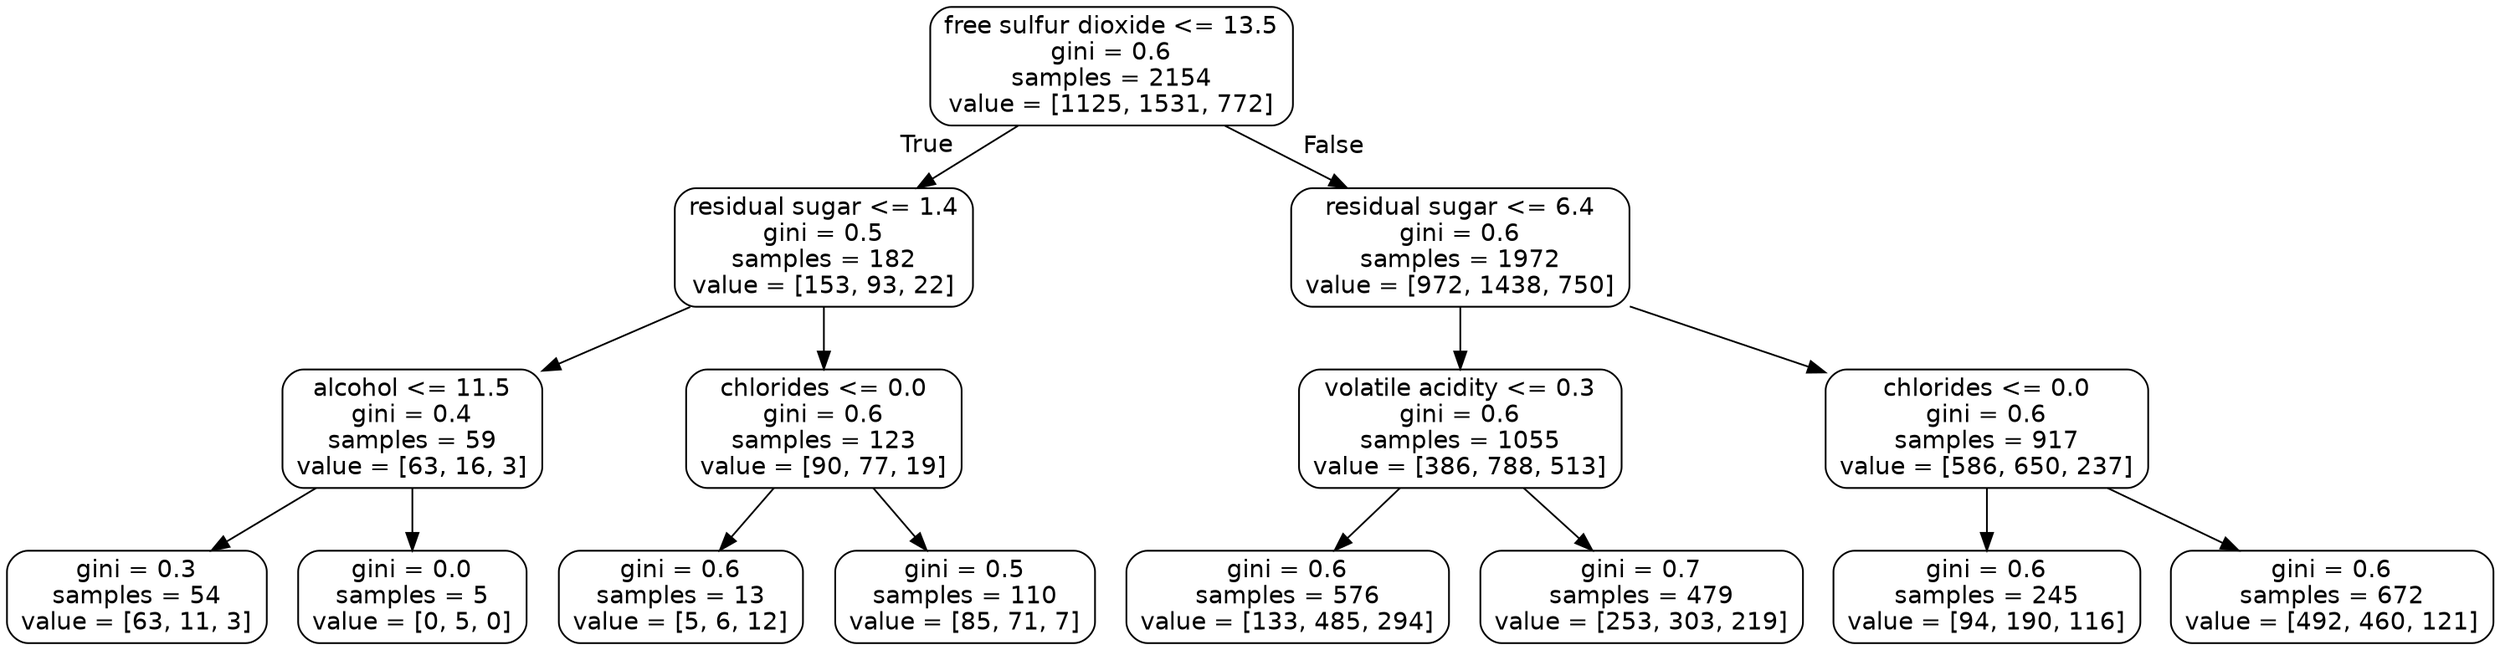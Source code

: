 digraph Tree {
node [shape=box, style="rounded", color="black", fontname=helvetica] ;
edge [fontname=helvetica] ;
0 [label="free sulfur dioxide <= 13.5\ngini = 0.6\nsamples = 2154\nvalue = [1125, 1531, 772]"] ;
1 [label="residual sugar <= 1.4\ngini = 0.5\nsamples = 182\nvalue = [153, 93, 22]"] ;
0 -> 1 [labeldistance=2.5, labelangle=45, headlabel="True"] ;
2 [label="alcohol <= 11.5\ngini = 0.4\nsamples = 59\nvalue = [63, 16, 3]"] ;
1 -> 2 ;
3 [label="gini = 0.3\nsamples = 54\nvalue = [63, 11, 3]"] ;
2 -> 3 ;
4 [label="gini = 0.0\nsamples = 5\nvalue = [0, 5, 0]"] ;
2 -> 4 ;
5 [label="chlorides <= 0.0\ngini = 0.6\nsamples = 123\nvalue = [90, 77, 19]"] ;
1 -> 5 ;
6 [label="gini = 0.6\nsamples = 13\nvalue = [5, 6, 12]"] ;
5 -> 6 ;
7 [label="gini = 0.5\nsamples = 110\nvalue = [85, 71, 7]"] ;
5 -> 7 ;
8 [label="residual sugar <= 6.4\ngini = 0.6\nsamples = 1972\nvalue = [972, 1438, 750]"] ;
0 -> 8 [labeldistance=2.5, labelangle=-45, headlabel="False"] ;
9 [label="volatile acidity <= 0.3\ngini = 0.6\nsamples = 1055\nvalue = [386, 788, 513]"] ;
8 -> 9 ;
10 [label="gini = 0.6\nsamples = 576\nvalue = [133, 485, 294]"] ;
9 -> 10 ;
11 [label="gini = 0.7\nsamples = 479\nvalue = [253, 303, 219]"] ;
9 -> 11 ;
12 [label="chlorides <= 0.0\ngini = 0.6\nsamples = 917\nvalue = [586, 650, 237]"] ;
8 -> 12 ;
13 [label="gini = 0.6\nsamples = 245\nvalue = [94, 190, 116]"] ;
12 -> 13 ;
14 [label="gini = 0.6\nsamples = 672\nvalue = [492, 460, 121]"] ;
12 -> 14 ;
}